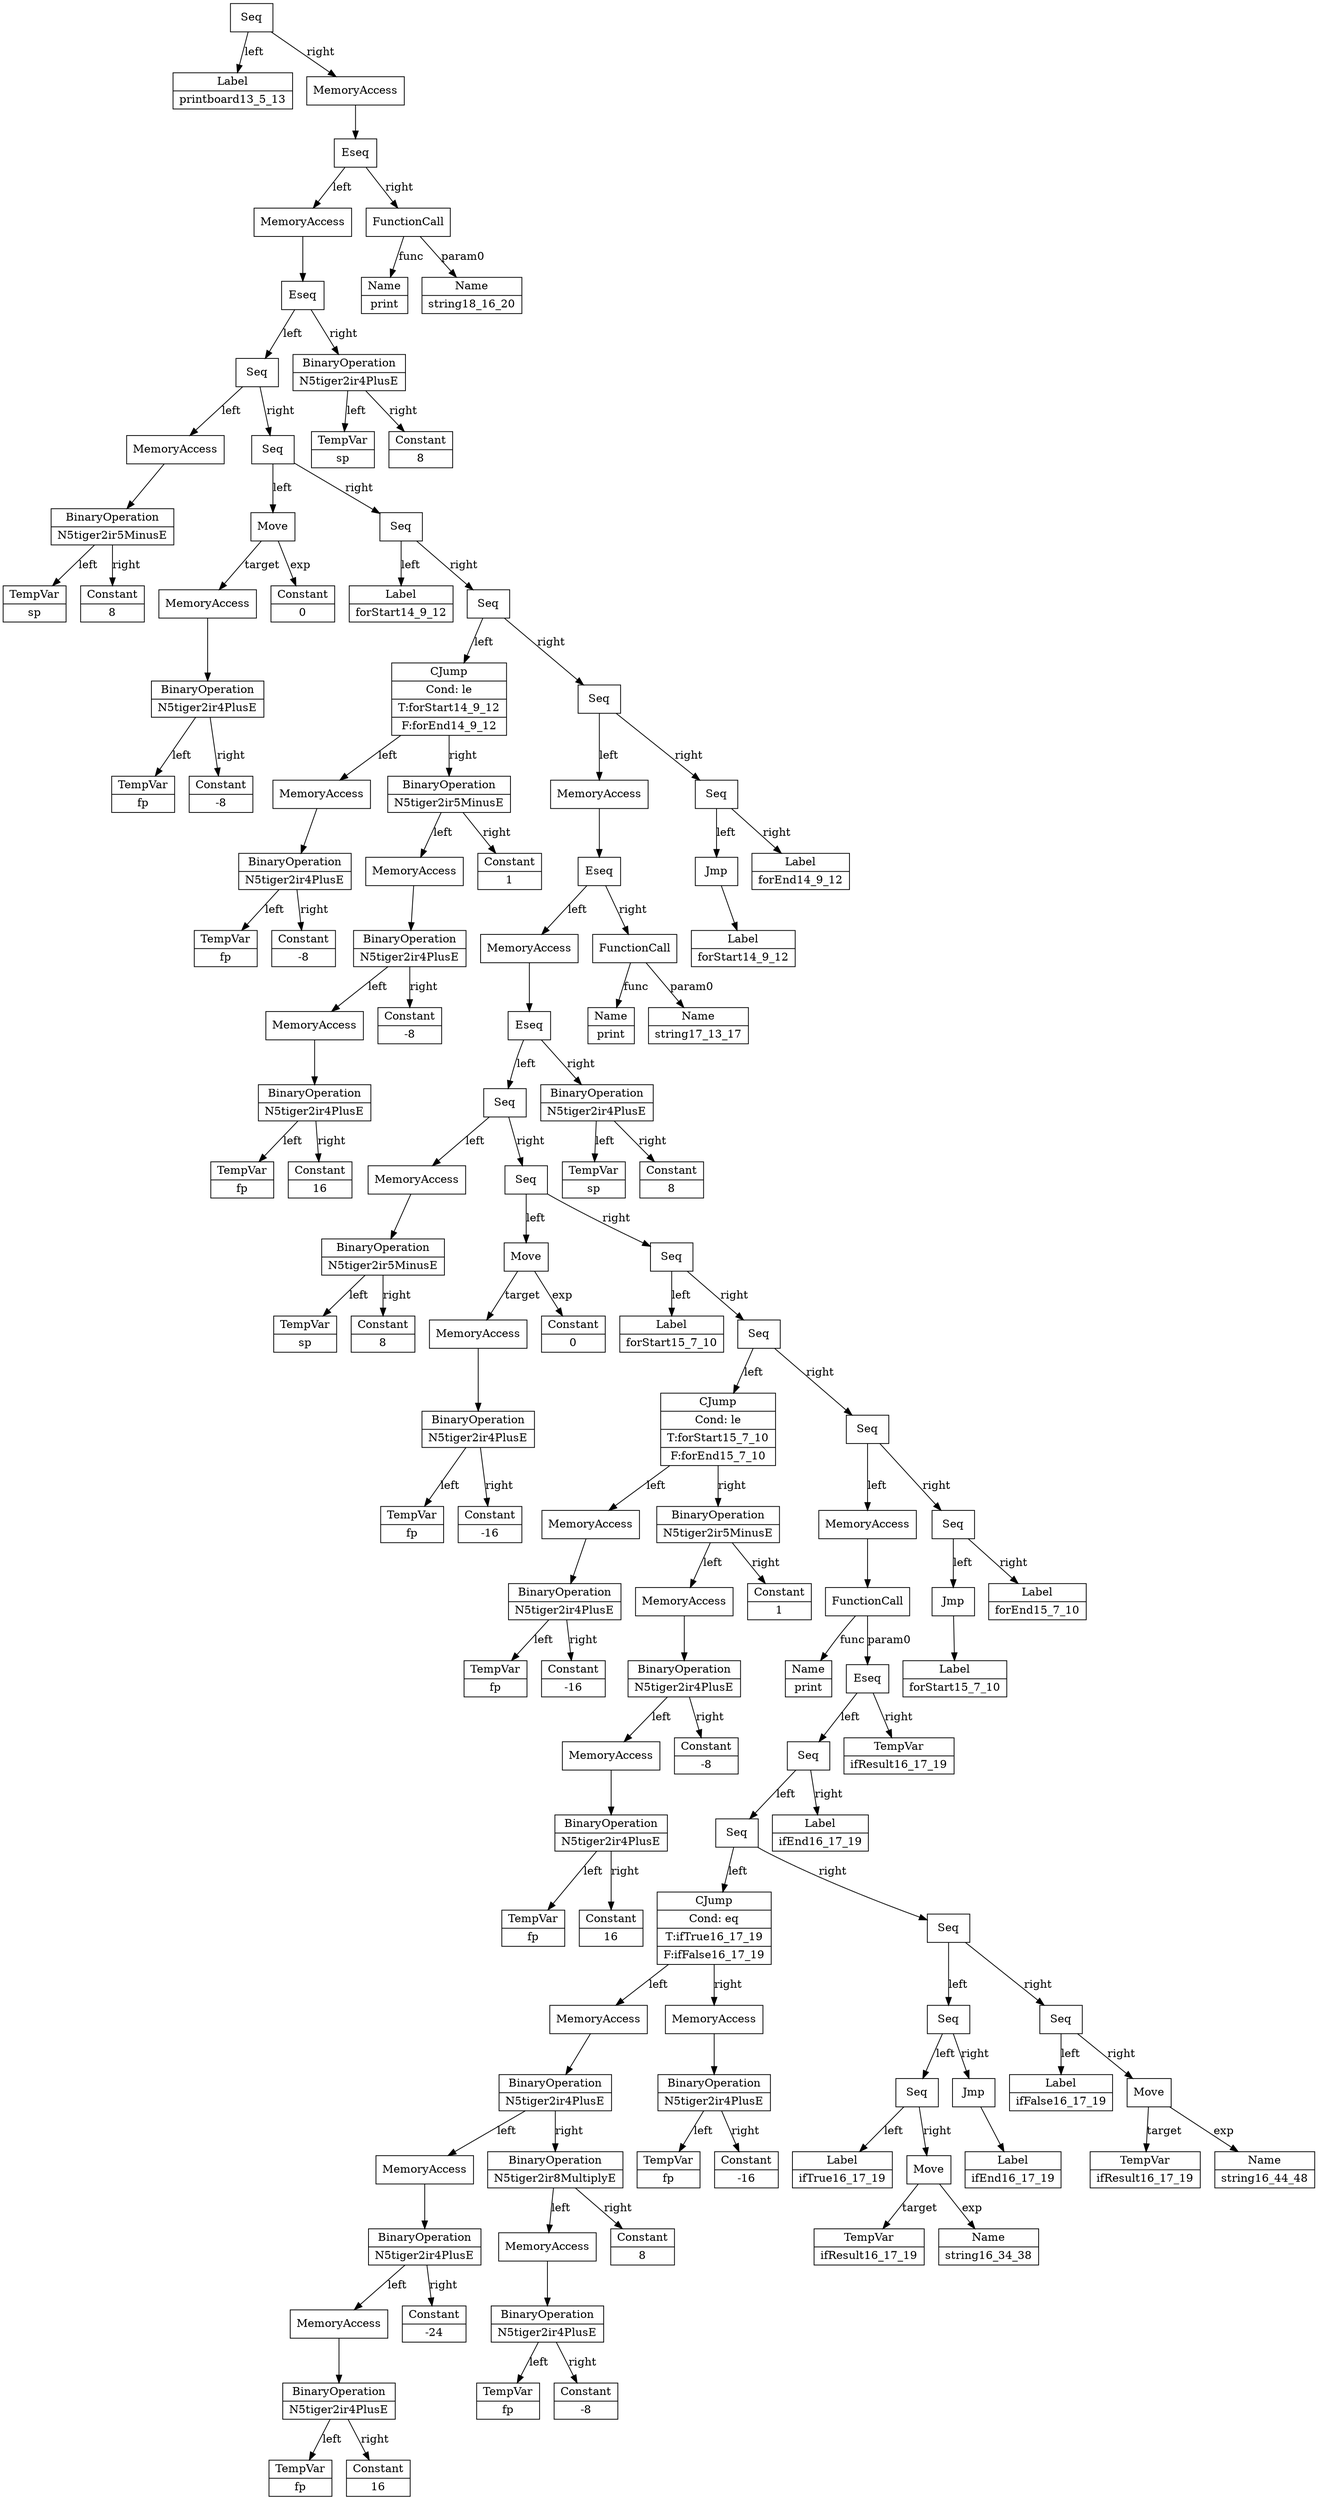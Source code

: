 digraph {
node [shape=record]
Seq0 [label="Seq"]
Label1 [label="{<f0> Label|<f1> printboard13_5_13}"]
Seq0->Label1 [label="left"]
IgnoreValue2 [label="MemoryAccess"]
EffectSequence3 [label="Eseq"]
IgnoreValue4 [label="MemoryAccess"]
EffectSequence5 [label="Eseq"]
Seq6 [label="Seq"]
IgnoreValue7 [label="MemoryAccess"]
BinaryOperation8 [label="{<f0> BinaryOperation|<f1> N5tiger2ir5MinusE}"]
TempVar9 [label="{<f0> TempVar|<f1> sp}"]
BinaryOperation8->TempVar9 [label="left"]
Constant10 [label="{<f0> Constant|<f1> 8}"]
BinaryOperation8->Constant10 [label="right"]
IgnoreValue7->BinaryOperation8
Seq6->IgnoreValue7 [label="left"]
Seq11 [label="Seq"]
Move12 [label="Move"]
MemoryAccess13 [label="MemoryAccess"]
BinaryOperation14 [label="{<f0> BinaryOperation|<f1> N5tiger2ir4PlusE}"]
TempVar15 [label="{<f0> TempVar|<f1> fp}"]
BinaryOperation14->TempVar15 [label="left"]
Constant16 [label="{<f0> Constant|<f1> -8}"]
BinaryOperation14->Constant16 [label="right"]
MemoryAccess13->BinaryOperation14
Move12->MemoryAccess13 [label="target"]
Constant17 [label="{<f0> Constant|<f1> 0}"]
Move12->Constant17 [label="exp"]
Seq11->Move12 [label="left"]
Seq18 [label="Seq"]
Label19 [label="{<f0> Label|<f1> forStart14_9_12}"]
Seq18->Label19 [label="left"]
Seq20 [label="Seq"]
CJump21 [label="{<f0> CJump|<f1> Cond: le|<f2> T:forStart14_9_12|<f3> F:forEnd14_9_12}"]
MemoryAccess22 [label="MemoryAccess"]
BinaryOperation23 [label="{<f0> BinaryOperation|<f1> N5tiger2ir4PlusE}"]
TempVar24 [label="{<f0> TempVar|<f1> fp}"]
BinaryOperation23->TempVar24 [label="left"]
Constant25 [label="{<f0> Constant|<f1> -8}"]
BinaryOperation23->Constant25 [label="right"]
MemoryAccess22->BinaryOperation23
CJump21->MemoryAccess22 [label="left"]
BinaryOperation26 [label="{<f0> BinaryOperation|<f1> N5tiger2ir5MinusE}"]
MemoryAccess27 [label="MemoryAccess"]
BinaryOperation28 [label="{<f0> BinaryOperation|<f1> N5tiger2ir4PlusE}"]
MemoryAccess29 [label="MemoryAccess"]
BinaryOperation30 [label="{<f0> BinaryOperation|<f1> N5tiger2ir4PlusE}"]
TempVar31 [label="{<f0> TempVar|<f1> fp}"]
BinaryOperation30->TempVar31 [label="left"]
Constant32 [label="{<f0> Constant|<f1> 16}"]
BinaryOperation30->Constant32 [label="right"]
MemoryAccess29->BinaryOperation30
BinaryOperation28->MemoryAccess29 [label="left"]
Constant33 [label="{<f0> Constant|<f1> -8}"]
BinaryOperation28->Constant33 [label="right"]
MemoryAccess27->BinaryOperation28
BinaryOperation26->MemoryAccess27 [label="left"]
Constant34 [label="{<f0> Constant|<f1> 1}"]
BinaryOperation26->Constant34 [label="right"]
CJump21->BinaryOperation26 [label="right"]
Seq20->CJump21 [label="left"]
Seq35 [label="Seq"]
IgnoreValue36 [label="MemoryAccess"]
EffectSequence37 [label="Eseq"]
IgnoreValue38 [label="MemoryAccess"]
EffectSequence39 [label="Eseq"]
Seq40 [label="Seq"]
IgnoreValue41 [label="MemoryAccess"]
BinaryOperation42 [label="{<f0> BinaryOperation|<f1> N5tiger2ir5MinusE}"]
TempVar43 [label="{<f0> TempVar|<f1> sp}"]
BinaryOperation42->TempVar43 [label="left"]
Constant44 [label="{<f0> Constant|<f1> 8}"]
BinaryOperation42->Constant44 [label="right"]
IgnoreValue41->BinaryOperation42
Seq40->IgnoreValue41 [label="left"]
Seq45 [label="Seq"]
Move46 [label="Move"]
MemoryAccess47 [label="MemoryAccess"]
BinaryOperation48 [label="{<f0> BinaryOperation|<f1> N5tiger2ir4PlusE}"]
TempVar49 [label="{<f0> TempVar|<f1> fp}"]
BinaryOperation48->TempVar49 [label="left"]
Constant50 [label="{<f0> Constant|<f1> -16}"]
BinaryOperation48->Constant50 [label="right"]
MemoryAccess47->BinaryOperation48
Move46->MemoryAccess47 [label="target"]
Constant51 [label="{<f0> Constant|<f1> 0}"]
Move46->Constant51 [label="exp"]
Seq45->Move46 [label="left"]
Seq52 [label="Seq"]
Label53 [label="{<f0> Label|<f1> forStart15_7_10}"]
Seq52->Label53 [label="left"]
Seq54 [label="Seq"]
CJump55 [label="{<f0> CJump|<f1> Cond: le|<f2> T:forStart15_7_10|<f3> F:forEnd15_7_10}"]
MemoryAccess56 [label="MemoryAccess"]
BinaryOperation57 [label="{<f0> BinaryOperation|<f1> N5tiger2ir4PlusE}"]
TempVar58 [label="{<f0> TempVar|<f1> fp}"]
BinaryOperation57->TempVar58 [label="left"]
Constant59 [label="{<f0> Constant|<f1> -16}"]
BinaryOperation57->Constant59 [label="right"]
MemoryAccess56->BinaryOperation57
CJump55->MemoryAccess56 [label="left"]
BinaryOperation60 [label="{<f0> BinaryOperation|<f1> N5tiger2ir5MinusE}"]
MemoryAccess61 [label="MemoryAccess"]
BinaryOperation62 [label="{<f0> BinaryOperation|<f1> N5tiger2ir4PlusE}"]
MemoryAccess63 [label="MemoryAccess"]
BinaryOperation64 [label="{<f0> BinaryOperation|<f1> N5tiger2ir4PlusE}"]
TempVar65 [label="{<f0> TempVar|<f1> fp}"]
BinaryOperation64->TempVar65 [label="left"]
Constant66 [label="{<f0> Constant|<f1> 16}"]
BinaryOperation64->Constant66 [label="right"]
MemoryAccess63->BinaryOperation64
BinaryOperation62->MemoryAccess63 [label="left"]
Constant67 [label="{<f0> Constant|<f1> -8}"]
BinaryOperation62->Constant67 [label="right"]
MemoryAccess61->BinaryOperation62
BinaryOperation60->MemoryAccess61 [label="left"]
Constant68 [label="{<f0> Constant|<f1> 1}"]
BinaryOperation60->Constant68 [label="right"]
CJump55->BinaryOperation60 [label="right"]
Seq54->CJump55 [label="left"]
Seq69 [label="Seq"]
IgnoreValue70 [label="MemoryAccess"]
FunctionCall71 [label="FunctionCall"]
Name72 [label="{<f0> Name|<f1> print}"]
FunctionCall71->Name72 [label="func"]
EffectSequence73 [label="Eseq"]
Seq74 [label="Seq"]
Seq75 [label="Seq"]
CJump76 [label="{<f0> CJump|<f1> Cond: eq|<f2> T:ifTrue16_17_19|<f3> F:ifFalse16_17_19}"]
MemoryAccess77 [label="MemoryAccess"]
BinaryOperation78 [label="{<f0> BinaryOperation|<f1> N5tiger2ir4PlusE}"]
MemoryAccess79 [label="MemoryAccess"]
BinaryOperation80 [label="{<f0> BinaryOperation|<f1> N5tiger2ir4PlusE}"]
MemoryAccess81 [label="MemoryAccess"]
BinaryOperation82 [label="{<f0> BinaryOperation|<f1> N5tiger2ir4PlusE}"]
TempVar83 [label="{<f0> TempVar|<f1> fp}"]
BinaryOperation82->TempVar83 [label="left"]
Constant84 [label="{<f0> Constant|<f1> 16}"]
BinaryOperation82->Constant84 [label="right"]
MemoryAccess81->BinaryOperation82
BinaryOperation80->MemoryAccess81 [label="left"]
Constant85 [label="{<f0> Constant|<f1> -24}"]
BinaryOperation80->Constant85 [label="right"]
MemoryAccess79->BinaryOperation80
BinaryOperation78->MemoryAccess79 [label="left"]
BinaryOperation86 [label="{<f0> BinaryOperation|<f1> N5tiger2ir8MultiplyE}"]
MemoryAccess87 [label="MemoryAccess"]
BinaryOperation88 [label="{<f0> BinaryOperation|<f1> N5tiger2ir4PlusE}"]
TempVar89 [label="{<f0> TempVar|<f1> fp}"]
BinaryOperation88->TempVar89 [label="left"]
Constant90 [label="{<f0> Constant|<f1> -8}"]
BinaryOperation88->Constant90 [label="right"]
MemoryAccess87->BinaryOperation88
BinaryOperation86->MemoryAccess87 [label="left"]
Constant91 [label="{<f0> Constant|<f1> 8}"]
BinaryOperation86->Constant91 [label="right"]
BinaryOperation78->BinaryOperation86 [label="right"]
MemoryAccess77->BinaryOperation78
CJump76->MemoryAccess77 [label="left"]
MemoryAccess92 [label="MemoryAccess"]
BinaryOperation93 [label="{<f0> BinaryOperation|<f1> N5tiger2ir4PlusE}"]
TempVar94 [label="{<f0> TempVar|<f1> fp}"]
BinaryOperation93->TempVar94 [label="left"]
Constant95 [label="{<f0> Constant|<f1> -16}"]
BinaryOperation93->Constant95 [label="right"]
MemoryAccess92->BinaryOperation93
CJump76->MemoryAccess92 [label="right"]
Seq75->CJump76 [label="left"]
Seq96 [label="Seq"]
Seq97 [label="Seq"]
Seq98 [label="Seq"]
Label99 [label="{<f0> Label|<f1> ifTrue16_17_19}"]
Seq98->Label99 [label="left"]
Move100 [label="Move"]
TempVar101 [label="{<f0> TempVar|<f1> ifResult16_17_19}"]
Move100->TempVar101 [label="target"]
Name102 [label="{<f0> Name|<f1> string16_34_38}"]
Move100->Name102 [label="exp"]
Seq98->Move100 [label="right"]
Seq97->Seq98 [label="left"]
Jmp103 [label="Jmp"]
Label104 [label="{<f0> Label|<f1> ifEnd16_17_19}"]
Jmp103->Label104
Seq97->Jmp103 [label="right"]
Seq96->Seq97 [label="left"]
Seq105 [label="Seq"]
Label106 [label="{<f0> Label|<f1> ifFalse16_17_19}"]
Seq105->Label106 [label="left"]
Move107 [label="Move"]
TempVar108 [label="{<f0> TempVar|<f1> ifResult16_17_19}"]
Move107->TempVar108 [label="target"]
Name109 [label="{<f0> Name|<f1> string16_44_48}"]
Move107->Name109 [label="exp"]
Seq105->Move107 [label="right"]
Seq96->Seq105 [label="right"]
Seq75->Seq96 [label="right"]
Seq74->Seq75 [label="left"]
Label110 [label="{<f0> Label|<f1> ifEnd16_17_19}"]
Seq74->Label110 [label="right"]
EffectSequence73->Seq74 [label="left"]
TempVar111 [label="{<f0> TempVar|<f1> ifResult16_17_19}"]
EffectSequence73->TempVar111 [label="right"]
FunctionCall71->EffectSequence73 [label="param0"]
IgnoreValue70->FunctionCall71
Seq69->IgnoreValue70 [label="left"]
Seq112 [label="Seq"]
Jmp113 [label="Jmp"]
Label114 [label="{<f0> Label|<f1> forStart15_7_10}"]
Jmp113->Label114
Seq112->Jmp113 [label="left"]
Label115 [label="{<f0> Label|<f1> forEnd15_7_10}"]
Seq112->Label115 [label="right"]
Seq69->Seq112 [label="right"]
Seq54->Seq69 [label="right"]
Seq52->Seq54 [label="right"]
Seq45->Seq52 [label="right"]
Seq40->Seq45 [label="right"]
EffectSequence39->Seq40 [label="left"]
BinaryOperation116 [label="{<f0> BinaryOperation|<f1> N5tiger2ir4PlusE}"]
TempVar117 [label="{<f0> TempVar|<f1> sp}"]
BinaryOperation116->TempVar117 [label="left"]
Constant118 [label="{<f0> Constant|<f1> 8}"]
BinaryOperation116->Constant118 [label="right"]
EffectSequence39->BinaryOperation116 [label="right"]
IgnoreValue38->EffectSequence39
EffectSequence37->IgnoreValue38 [label="left"]
FunctionCall119 [label="FunctionCall"]
Name120 [label="{<f0> Name|<f1> print}"]
FunctionCall119->Name120 [label="func"]
Name121 [label="{<f0> Name|<f1> string17_13_17}"]
FunctionCall119->Name121 [label="param0"]
EffectSequence37->FunctionCall119 [label="right"]
IgnoreValue36->EffectSequence37
Seq35->IgnoreValue36 [label="left"]
Seq122 [label="Seq"]
Jmp123 [label="Jmp"]
Label124 [label="{<f0> Label|<f1> forStart14_9_12}"]
Jmp123->Label124
Seq122->Jmp123 [label="left"]
Label125 [label="{<f0> Label|<f1> forEnd14_9_12}"]
Seq122->Label125 [label="right"]
Seq35->Seq122 [label="right"]
Seq20->Seq35 [label="right"]
Seq18->Seq20 [label="right"]
Seq11->Seq18 [label="right"]
Seq6->Seq11 [label="right"]
EffectSequence5->Seq6 [label="left"]
BinaryOperation126 [label="{<f0> BinaryOperation|<f1> N5tiger2ir4PlusE}"]
TempVar127 [label="{<f0> TempVar|<f1> sp}"]
BinaryOperation126->TempVar127 [label="left"]
Constant128 [label="{<f0> Constant|<f1> 8}"]
BinaryOperation126->Constant128 [label="right"]
EffectSequence5->BinaryOperation126 [label="right"]
IgnoreValue4->EffectSequence5
EffectSequence3->IgnoreValue4 [label="left"]
FunctionCall129 [label="FunctionCall"]
Name130 [label="{<f0> Name|<f1> print}"]
FunctionCall129->Name130 [label="func"]
Name131 [label="{<f0> Name|<f1> string18_16_20}"]
FunctionCall129->Name131 [label="param0"]
EffectSequence3->FunctionCall129 [label="right"]
IgnoreValue2->EffectSequence3
Seq0->IgnoreValue2 [label="right"]
}

